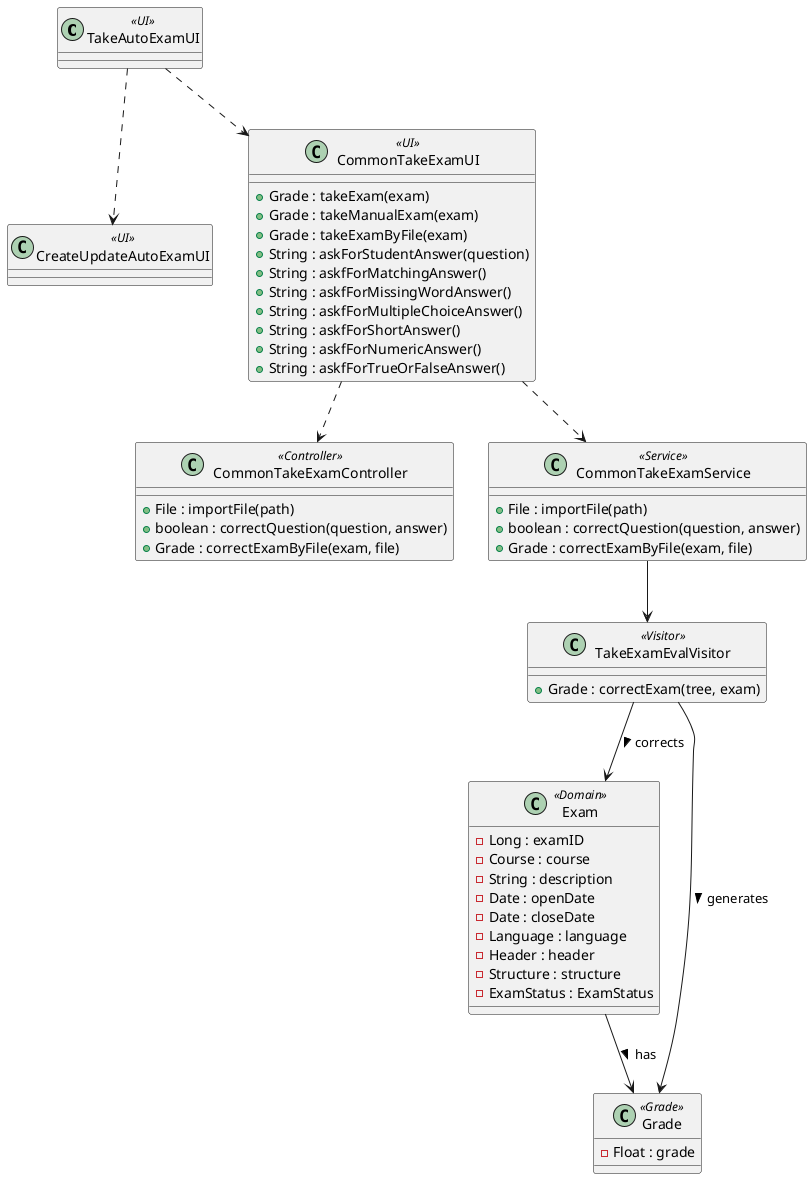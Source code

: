 @startuml

class TakeAutoExamUI <<UI>> {
}

class CreateUpdateAutoExamUI <<UI>> {
}

class CommonTakeExamUI <<UI>> {
    + Grade : takeExam(exam)
    + Grade : takeManualExam(exam)
    + Grade : takeExamByFile(exam)
    + String : askForStudentAnswer(question)
    + String : askfForMatchingAnswer()
    + String : askfForMissingWordAnswer()
    + String : askfForMultipleChoiceAnswer()
    + String : askfForShortAnswer()
    + String : askfForNumericAnswer()
    + String : askfForTrueOrFalseAnswer()
}

class CommonTakeExamController <<Controller>> {
    + File : importFile(path)
    + boolean : correctQuestion(question, answer)
    + Grade : correctExamByFile(exam, file)
}

class CommonTakeExamService <<Service>> {
    + File : importFile(path)
    + boolean : correctQuestion(question, answer)
    + Grade : correctExamByFile(exam, file)
}

class TakeExamEvalVisitor << Visitor>> {
    + Grade : correctExam(tree, exam)
}

class Exam <<Domain>> {
    - Long : examID
    - Course : course
    - String : description
    - Date : openDate
    - Date : closeDate
    - Language : language
    - Header : header
    - Structure : structure
    - ExamStatus : ExamStatus
}

class Grade <<Grade>> {
    - Float : grade
}


TakeAutoExamUI ..> CreateUpdateAutoExamUI
TakeAutoExamUI ..> CommonTakeExamUI
CommonTakeExamUI ..>  CommonTakeExamController
CommonTakeExamUI ..>  CommonTakeExamService
CommonTakeExamService --> TakeExamEvalVisitor
TakeExamEvalVisitor --> Exam : corrects >
TakeExamEvalVisitor --> Grade : generates >
Exam --> Grade : has >

@enduml